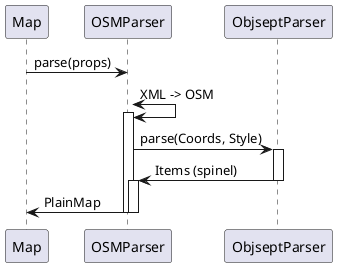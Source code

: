 @startuml dataBuildSequenceOSM

Map -> OSMParser : parse(props)
OSMParser <-> OSMParser --++ : XML -> OSM

OSMParser -> ObjseptParser ++ : parse(Coords, Style)
OSMParser <- ObjseptParser -- : Items (spinel)

activate OSMParser
deactivate OSMParser
Map <- OSMParser -- : PlainMap

@enduml